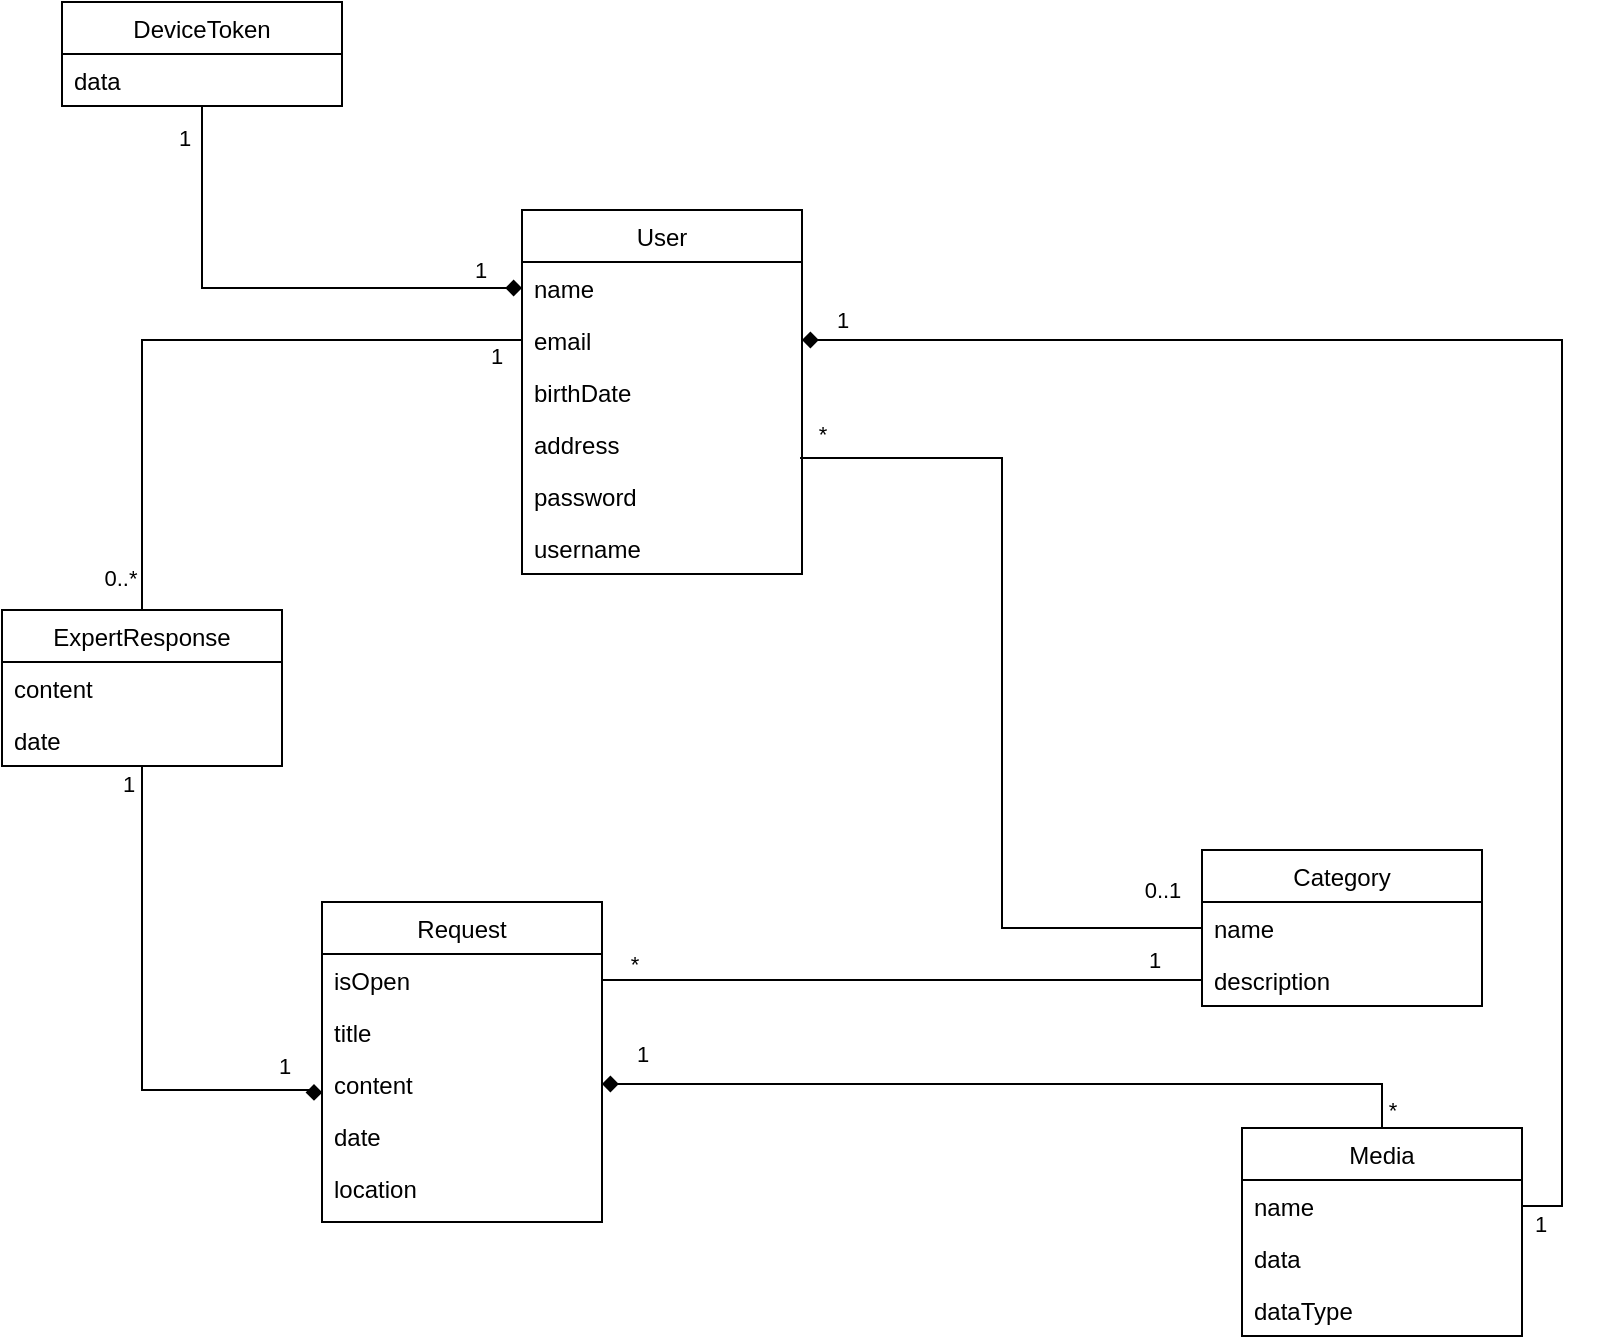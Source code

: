 <mxfile version="18.2.0" type="device"><diagram id="ZDxlIlINszNL1pdcRN4t" name="Page-1"><mxGraphModel dx="1940" dy="1928" grid="1" gridSize="10" guides="1" tooltips="1" connect="1" arrows="1" fold="1" page="1" pageScale="1" pageWidth="827" pageHeight="1169" math="0" shadow="0"><root><mxCell id="0"/><mxCell id="1" parent="0"/><mxCell id="tl_DVhKCwuZq20K7D5vW-9" value="User" style="swimlane;fontStyle=0;childLayout=stackLayout;horizontal=1;startSize=26;fillColor=none;horizontalStack=0;resizeParent=1;resizeParentMax=0;resizeLast=0;collapsible=1;marginBottom=0;" parent="1" vertex="1"><mxGeometry x="170" y="40" width="140" height="182" as="geometry"/></mxCell><mxCell id="tl_DVhKCwuZq20K7D5vW-11" value="name" style="text;strokeColor=none;fillColor=none;align=left;verticalAlign=top;spacingLeft=4;spacingRight=4;overflow=hidden;rotatable=0;points=[[0,0.5],[1,0.5]];portConstraint=eastwest;" parent="tl_DVhKCwuZq20K7D5vW-9" vertex="1"><mxGeometry y="26" width="140" height="26" as="geometry"/></mxCell><mxCell id="tl_DVhKCwuZq20K7D5vW-12" value="email" style="text;strokeColor=none;fillColor=none;align=left;verticalAlign=top;spacingLeft=4;spacingRight=4;overflow=hidden;rotatable=0;points=[[0,0.5],[1,0.5]];portConstraint=eastwest;" parent="tl_DVhKCwuZq20K7D5vW-9" vertex="1"><mxGeometry y="52" width="140" height="26" as="geometry"/></mxCell><mxCell id="tl_DVhKCwuZq20K7D5vW-46" value="birthDate" style="text;strokeColor=none;fillColor=none;align=left;verticalAlign=top;spacingLeft=4;spacingRight=4;overflow=hidden;rotatable=0;points=[[0,0.5],[1,0.5]];portConstraint=eastwest;" parent="tl_DVhKCwuZq20K7D5vW-9" vertex="1"><mxGeometry y="78" width="140" height="26" as="geometry"/></mxCell><mxCell id="tl_DVhKCwuZq20K7D5vW-47" value="address" style="text;strokeColor=none;fillColor=none;align=left;verticalAlign=top;spacingLeft=4;spacingRight=4;overflow=hidden;rotatable=0;points=[[0,0.5],[1,0.5]];portConstraint=eastwest;" parent="tl_DVhKCwuZq20K7D5vW-9" vertex="1"><mxGeometry y="104" width="140" height="26" as="geometry"/></mxCell><mxCell id="tl_DVhKCwuZq20K7D5vW-48" value="password" style="text;strokeColor=none;fillColor=none;align=left;verticalAlign=top;spacingLeft=4;spacingRight=4;overflow=hidden;rotatable=0;points=[[0,0.5],[1,0.5]];portConstraint=eastwest;" parent="tl_DVhKCwuZq20K7D5vW-9" vertex="1"><mxGeometry y="130" width="140" height="26" as="geometry"/></mxCell><mxCell id="tl_DVhKCwuZq20K7D5vW-49" value="username" style="text;strokeColor=none;fillColor=none;align=left;verticalAlign=top;spacingLeft=4;spacingRight=4;overflow=hidden;rotatable=0;points=[[0,0.5],[1,0.5]];portConstraint=eastwest;" parent="tl_DVhKCwuZq20K7D5vW-9" vertex="1"><mxGeometry y="156" width="140" height="26" as="geometry"/></mxCell><mxCell id="tl_DVhKCwuZq20K7D5vW-52" value="Category" style="swimlane;fontStyle=0;childLayout=stackLayout;horizontal=1;startSize=26;fillColor=none;horizontalStack=0;resizeParent=1;resizeParentMax=0;resizeLast=0;collapsible=1;marginBottom=0;" parent="1" vertex="1"><mxGeometry x="510" y="360" width="140" height="78" as="geometry"/></mxCell><mxCell id="tl_DVhKCwuZq20K7D5vW-53" value="name" style="text;strokeColor=none;fillColor=none;align=left;verticalAlign=top;spacingLeft=4;spacingRight=4;overflow=hidden;rotatable=0;points=[[0,0.5],[1,0.5]];portConstraint=eastwest;" parent="tl_DVhKCwuZq20K7D5vW-52" vertex="1"><mxGeometry y="26" width="140" height="26" as="geometry"/></mxCell><mxCell id="tl_DVhKCwuZq20K7D5vW-54" value="description" style="text;strokeColor=none;fillColor=none;align=left;verticalAlign=top;spacingLeft=4;spacingRight=4;overflow=hidden;rotatable=0;points=[[0,0.5],[1,0.5]];portConstraint=eastwest;" parent="tl_DVhKCwuZq20K7D5vW-52" vertex="1"><mxGeometry y="52" width="140" height="26" as="geometry"/></mxCell><mxCell id="tl_DVhKCwuZq20K7D5vW-56" style="edgeStyle=orthogonalEdgeStyle;rounded=0;orthogonalLoop=1;jettySize=auto;html=1;endArrow=none;endFill=0;exitX=0.993;exitY=0.769;exitDx=0;exitDy=0;exitPerimeter=0;" parent="1" target="tl_DVhKCwuZq20K7D5vW-53" edge="1" source="tl_DVhKCwuZq20K7D5vW-47"><mxGeometry relative="1" as="geometry"><mxPoint x="430" y="359" as="sourcePoint"/></mxGeometry></mxCell><mxCell id="tl_DVhKCwuZq20K7D5vW-57" value="0..1" style="edgeLabel;html=1;align=center;verticalAlign=middle;resizable=0;points=[];" parent="tl_DVhKCwuZq20K7D5vW-56" vertex="1" connectable="0"><mxGeometry x="0.34" y="-1" relative="1" as="geometry"><mxPoint x="81" y="25" as="offset"/></mxGeometry></mxCell><mxCell id="tl_DVhKCwuZq20K7D5vW-58" value="*" style="edgeLabel;html=1;align=center;verticalAlign=middle;resizable=0;points=[];" parent="tl_DVhKCwuZq20K7D5vW-56" vertex="1" connectable="0"><mxGeometry x="-0.566" y="-3" relative="1" as="geometry"><mxPoint x="-84" y="-15" as="offset"/></mxGeometry></mxCell><mxCell id="tl_DVhKCwuZq20K7D5vW-61" value="Request" style="swimlane;fontStyle=0;childLayout=stackLayout;horizontal=1;startSize=26;fillColor=none;horizontalStack=0;resizeParent=1;resizeParentMax=0;resizeLast=0;collapsible=1;marginBottom=0;" parent="1" vertex="1"><mxGeometry x="70" y="386" width="140" height="160" as="geometry"/></mxCell><mxCell id="tl_DVhKCwuZq20K7D5vW-62" value="isOpen" style="text;strokeColor=none;fillColor=none;align=left;verticalAlign=top;spacingLeft=4;spacingRight=4;overflow=hidden;rotatable=0;points=[[0,0.5],[1,0.5]];portConstraint=eastwest;" parent="tl_DVhKCwuZq20K7D5vW-61" vertex="1"><mxGeometry y="26" width="140" height="26" as="geometry"/></mxCell><mxCell id="tl_DVhKCwuZq20K7D5vW-65" value="title" style="text;strokeColor=none;fillColor=none;align=left;verticalAlign=top;spacingLeft=4;spacingRight=4;overflow=hidden;rotatable=0;points=[[0,0.5],[1,0.5]];portConstraint=eastwest;" parent="tl_DVhKCwuZq20K7D5vW-61" vertex="1"><mxGeometry y="52" width="140" height="26" as="geometry"/></mxCell><mxCell id="tl_DVhKCwuZq20K7D5vW-67" value="content" style="text;strokeColor=none;fillColor=none;align=left;verticalAlign=top;spacingLeft=4;spacingRight=4;overflow=hidden;rotatable=0;points=[[0,0.5],[1,0.5]];portConstraint=eastwest;" parent="tl_DVhKCwuZq20K7D5vW-61" vertex="1"><mxGeometry y="78" width="140" height="26" as="geometry"/></mxCell><mxCell id="tl_DVhKCwuZq20K7D5vW-71" value="date" style="text;strokeColor=none;fillColor=none;align=left;verticalAlign=top;spacingLeft=4;spacingRight=4;overflow=hidden;rotatable=0;points=[[0,0.5],[1,0.5]];portConstraint=eastwest;" parent="tl_DVhKCwuZq20K7D5vW-61" vertex="1"><mxGeometry y="104" width="140" height="26" as="geometry"/></mxCell><mxCell id="2OhDAWex88vKlHG0T2XU-1" value="location" style="text;strokeColor=none;fillColor=none;align=left;verticalAlign=top;spacingLeft=4;spacingRight=4;overflow=hidden;rotatable=0;points=[[0,0.5],[1,0.5]];portConstraint=eastwest;" vertex="1" parent="tl_DVhKCwuZq20K7D5vW-61"><mxGeometry y="130" width="140" height="30" as="geometry"/></mxCell><mxCell id="tl_DVhKCwuZq20K7D5vW-75" style="edgeStyle=orthogonalEdgeStyle;rounded=0;orthogonalLoop=1;jettySize=auto;html=1;entryX=1;entryY=0.5;entryDx=0;entryDy=0;endArrow=diamond;endFill=1;startArrow=none;startFill=0;" parent="1" source="tl_DVhKCwuZq20K7D5vW-68" target="tl_DVhKCwuZq20K7D5vW-67" edge="1"><mxGeometry relative="1" as="geometry"/></mxCell><mxCell id="tl_DVhKCwuZq20K7D5vW-83" value="*" style="edgeLabel;html=1;align=center;verticalAlign=middle;resizable=0;points=[];" parent="tl_DVhKCwuZq20K7D5vW-75" vertex="1" connectable="0"><mxGeometry x="0.054" y="-2" relative="1" as="geometry"><mxPoint x="200" y="15" as="offset"/></mxGeometry></mxCell><mxCell id="tl_DVhKCwuZq20K7D5vW-84" value="1" style="edgeLabel;html=1;align=center;verticalAlign=middle;resizable=0;points=[];" parent="tl_DVhKCwuZq20K7D5vW-75" vertex="1" connectable="0"><mxGeometry x="0.494" y="-1" relative="1" as="geometry"><mxPoint x="-84" y="-14" as="offset"/></mxGeometry></mxCell><mxCell id="tl_DVhKCwuZq20K7D5vW-68" value="Media" style="swimlane;fontStyle=0;childLayout=stackLayout;horizontal=1;startSize=26;fillColor=none;horizontalStack=0;resizeParent=1;resizeParentMax=0;resizeLast=0;collapsible=1;marginBottom=0;" parent="1" vertex="1"><mxGeometry x="530" y="499" width="140" height="104" as="geometry"/></mxCell><mxCell id="tl_DVhKCwuZq20K7D5vW-76" value="name" style="text;strokeColor=none;fillColor=none;align=left;verticalAlign=top;spacingLeft=4;spacingRight=4;overflow=hidden;rotatable=0;points=[[0,0.5],[1,0.5]];portConstraint=eastwest;" parent="tl_DVhKCwuZq20K7D5vW-68" vertex="1"><mxGeometry y="26" width="140" height="26" as="geometry"/></mxCell><mxCell id="tl_DVhKCwuZq20K7D5vW-69" value="data" style="text;strokeColor=none;fillColor=none;align=left;verticalAlign=top;spacingLeft=4;spacingRight=4;overflow=hidden;rotatable=0;points=[[0,0.5],[1,0.5]];portConstraint=eastwest;" parent="tl_DVhKCwuZq20K7D5vW-68" vertex="1"><mxGeometry y="52" width="140" height="26" as="geometry"/></mxCell><mxCell id="tl_DVhKCwuZq20K7D5vW-70" value="dataType" style="text;strokeColor=none;fillColor=none;align=left;verticalAlign=top;spacingLeft=4;spacingRight=4;overflow=hidden;rotatable=0;points=[[0,0.5],[1,0.5]];portConstraint=eastwest;" parent="tl_DVhKCwuZq20K7D5vW-68" vertex="1"><mxGeometry y="78" width="140" height="26" as="geometry"/></mxCell><mxCell id="tl_DVhKCwuZq20K7D5vW-74" style="edgeStyle=orthogonalEdgeStyle;rounded=0;orthogonalLoop=1;jettySize=auto;html=1;entryX=1;entryY=0.5;entryDx=0;entryDy=0;endArrow=none;endFill=0;" parent="1" source="tl_DVhKCwuZq20K7D5vW-54" target="tl_DVhKCwuZq20K7D5vW-62" edge="1"><mxGeometry relative="1" as="geometry"/></mxCell><mxCell id="tl_DVhKCwuZq20K7D5vW-81" value="1" style="edgeLabel;html=1;align=center;verticalAlign=middle;resizable=0;points=[];" parent="tl_DVhKCwuZq20K7D5vW-74" vertex="1" connectable="0"><mxGeometry x="-0.84" relative="1" as="geometry"><mxPoint y="-10" as="offset"/></mxGeometry></mxCell><mxCell id="tl_DVhKCwuZq20K7D5vW-82" value="*" style="edgeLabel;html=1;align=center;verticalAlign=middle;resizable=0;points=[];" parent="tl_DVhKCwuZq20K7D5vW-74" vertex="1" connectable="0"><mxGeometry x="0.678" y="-1" relative="1" as="geometry"><mxPoint x="-33" y="-7" as="offset"/></mxGeometry></mxCell><mxCell id="urGP4aQNx4Tb6P65iN4q-3" style="edgeStyle=orthogonalEdgeStyle;rounded=0;orthogonalLoop=1;jettySize=auto;html=1;exitX=1;exitY=0.5;exitDx=0;exitDy=0;entryX=1;entryY=0.5;entryDx=0;entryDy=0;endArrow=diamond;endFill=1;startArrow=none;startFill=0;" parent="1" source="tl_DVhKCwuZq20K7D5vW-76" target="tl_DVhKCwuZq20K7D5vW-12" edge="1"><mxGeometry relative="1" as="geometry"/></mxCell><mxCell id="urGP4aQNx4Tb6P65iN4q-4" value="1" style="edgeLabel;html=1;align=center;verticalAlign=middle;resizable=0;points=[];" parent="urGP4aQNx4Tb6P65iN4q-3" vertex="1" connectable="0"><mxGeometry x="0.625" y="-2" relative="1" as="geometry"><mxPoint x="-136" y="-8" as="offset"/></mxGeometry></mxCell><mxCell id="urGP4aQNx4Tb6P65iN4q-5" value="1" style="edgeLabel;html=1;align=center;verticalAlign=middle;resizable=0;points=[];" parent="1" vertex="1" connectable="0"><mxGeometry x="710" y="525" as="geometry"><mxPoint x="-31" y="22" as="offset"/></mxGeometry></mxCell><mxCell id="2OhDAWex88vKlHG0T2XU-9" style="edgeStyle=orthogonalEdgeStyle;rounded=0;orthogonalLoop=1;jettySize=auto;html=1;entryX=0;entryY=0.5;entryDx=0;entryDy=0;startArrow=none;startFill=0;endArrow=none;endFill=0;" edge="1" parent="1" source="2OhDAWex88vKlHG0T2XU-2" target="tl_DVhKCwuZq20K7D5vW-12"><mxGeometry relative="1" as="geometry"/></mxCell><mxCell id="2OhDAWex88vKlHG0T2XU-10" value="1" style="edgeLabel;html=1;align=center;verticalAlign=middle;resizable=0;points=[];" vertex="1" connectable="0" parent="2OhDAWex88vKlHG0T2XU-9"><mxGeometry x="0.901" y="-1" relative="1" as="geometry"><mxPoint x="3" y="7" as="offset"/></mxGeometry></mxCell><mxCell id="2OhDAWex88vKlHG0T2XU-11" value="0..*" style="edgeLabel;html=1;align=center;verticalAlign=middle;resizable=0;points=[];" vertex="1" connectable="0" parent="2OhDAWex88vKlHG0T2XU-9"><mxGeometry x="-0.834" relative="1" as="geometry"><mxPoint x="-11" y="11" as="offset"/></mxGeometry></mxCell><mxCell id="2OhDAWex88vKlHG0T2XU-2" value="ExpertResponse" style="swimlane;fontStyle=0;childLayout=stackLayout;horizontal=1;startSize=26;fillColor=none;horizontalStack=0;resizeParent=1;resizeParentMax=0;resizeLast=0;collapsible=1;marginBottom=0;" vertex="1" parent="1"><mxGeometry x="-90" y="240" width="140" height="78" as="geometry"/></mxCell><mxCell id="2OhDAWex88vKlHG0T2XU-3" value="content" style="text;strokeColor=none;fillColor=none;align=left;verticalAlign=top;spacingLeft=4;spacingRight=4;overflow=hidden;rotatable=0;points=[[0,0.5],[1,0.5]];portConstraint=eastwest;" vertex="1" parent="2OhDAWex88vKlHG0T2XU-2"><mxGeometry y="26" width="140" height="26" as="geometry"/></mxCell><mxCell id="2OhDAWex88vKlHG0T2XU-4" value="date" style="text;strokeColor=none;fillColor=none;align=left;verticalAlign=top;spacingLeft=4;spacingRight=4;overflow=hidden;rotatable=0;points=[[0,0.5],[1,0.5]];portConstraint=eastwest;" vertex="1" parent="2OhDAWex88vKlHG0T2XU-2"><mxGeometry y="52" width="140" height="26" as="geometry"/></mxCell><mxCell id="2OhDAWex88vKlHG0T2XU-6" style="edgeStyle=orthogonalEdgeStyle;rounded=0;orthogonalLoop=1;jettySize=auto;html=1;endArrow=none;endFill=0;startArrow=diamond;startFill=1;exitX=0;exitY=0.5;exitDx=0;exitDy=0;" edge="1" parent="1"><mxGeometry relative="1" as="geometry"><mxPoint x="66" y="477" as="sourcePoint"/><mxPoint x="-44" y="318" as="targetPoint"/><Array as="points"><mxPoint x="66" y="480"/><mxPoint x="-20" y="480"/><mxPoint x="-20" y="318"/></Array></mxGeometry></mxCell><mxCell id="2OhDAWex88vKlHG0T2XU-7" value="1" style="edgeLabel;html=1;align=center;verticalAlign=middle;resizable=0;points=[];" vertex="1" connectable="0" parent="2OhDAWex88vKlHG0T2XU-6"><mxGeometry x="0.811" y="4" relative="1" as="geometry"><mxPoint x="-3" y="7" as="offset"/></mxGeometry></mxCell><mxCell id="2OhDAWex88vKlHG0T2XU-8" value="1" style="edgeLabel;html=1;align=center;verticalAlign=middle;resizable=0;points=[];" vertex="1" connectable="0" parent="2OhDAWex88vKlHG0T2XU-6"><mxGeometry x="-0.867" y="-1" relative="1" as="geometry"><mxPoint y="-11" as="offset"/></mxGeometry></mxCell><mxCell id="2OhDAWex88vKlHG0T2XU-17" style="edgeStyle=orthogonalEdgeStyle;rounded=0;orthogonalLoop=1;jettySize=auto;html=1;entryX=0;entryY=0.5;entryDx=0;entryDy=0;startArrow=none;startFill=0;endArrow=diamond;endFill=1;" edge="1" parent="1" source="2OhDAWex88vKlHG0T2XU-13" target="tl_DVhKCwuZq20K7D5vW-11"><mxGeometry relative="1" as="geometry"/></mxCell><mxCell id="2OhDAWex88vKlHG0T2XU-18" value="1" style="edgeLabel;html=1;align=center;verticalAlign=middle;resizable=0;points=[];" vertex="1" connectable="0" parent="2OhDAWex88vKlHG0T2XU-17"><mxGeometry x="-0.873" y="-3" relative="1" as="geometry"><mxPoint x="-6" as="offset"/></mxGeometry></mxCell><mxCell id="2OhDAWex88vKlHG0T2XU-19" value="1" style="edgeLabel;html=1;align=center;verticalAlign=middle;resizable=0;points=[];" vertex="1" connectable="0" parent="2OhDAWex88vKlHG0T2XU-17"><mxGeometry x="0.761" y="-1" relative="1" as="geometry"><mxPoint x="9" y="-10" as="offset"/></mxGeometry></mxCell><mxCell id="2OhDAWex88vKlHG0T2XU-13" value="DeviceToken" style="swimlane;fontStyle=0;childLayout=stackLayout;horizontal=1;startSize=26;fillColor=none;horizontalStack=0;resizeParent=1;resizeParentMax=0;resizeLast=0;collapsible=1;marginBottom=0;" vertex="1" parent="1"><mxGeometry x="-60" y="-64" width="140" height="52" as="geometry"/></mxCell><mxCell id="2OhDAWex88vKlHG0T2XU-14" value="data" style="text;strokeColor=none;fillColor=none;align=left;verticalAlign=top;spacingLeft=4;spacingRight=4;overflow=hidden;rotatable=0;points=[[0,0.5],[1,0.5]];portConstraint=eastwest;" vertex="1" parent="2OhDAWex88vKlHG0T2XU-13"><mxGeometry y="26" width="140" height="26" as="geometry"/></mxCell></root></mxGraphModel></diagram></mxfile>